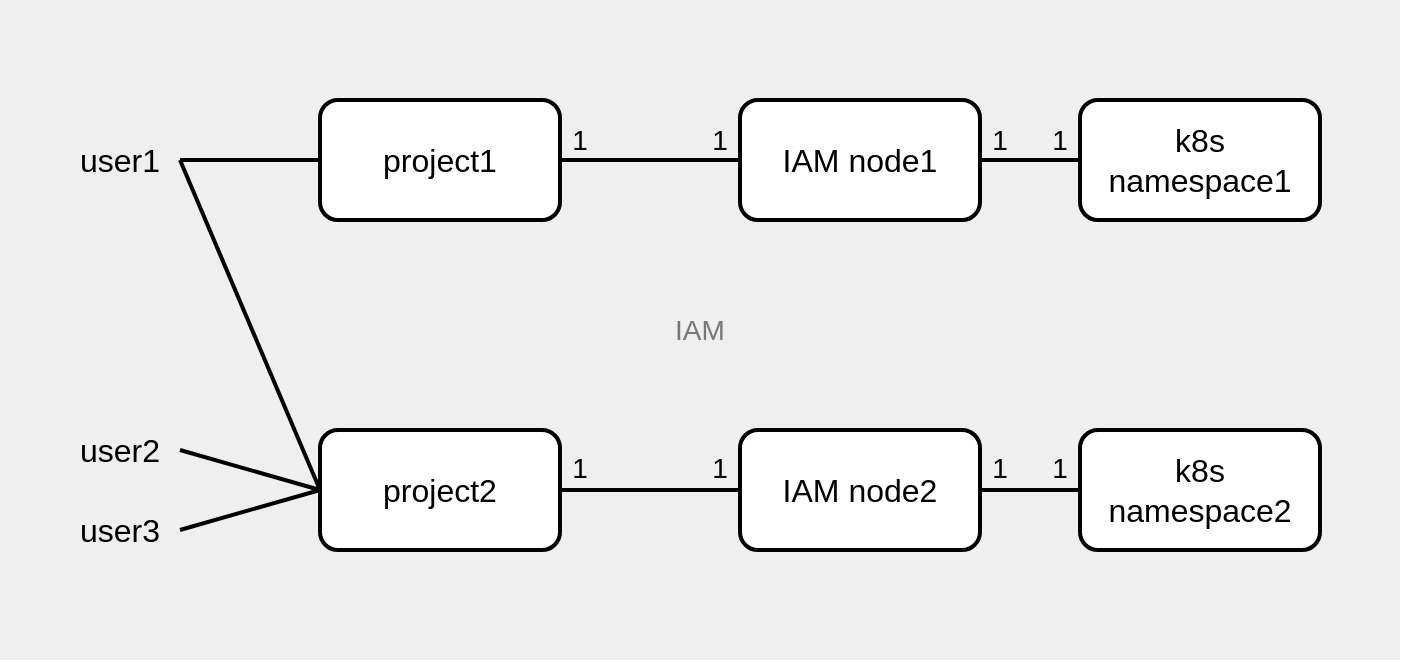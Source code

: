 <mxfile version="16.5.1" type="device"><diagram id="AzPtRsoyrg-ZZ3mYgEX7" name="IAM"><mxGraphModel dx="1038" dy="609" grid="1" gridSize="10" guides="1" tooltips="1" connect="1" arrows="1" fold="1" page="1" pageScale="1" pageWidth="827" pageHeight="1169" math="0" shadow="0"><root><mxCell id="0"/><mxCell id="1" parent="0"/><mxCell id="XMibNnSNF8_Ad_WBU2p6-11" value="IAM" style="rounded=0;whiteSpace=wrap;html=1;strokeWidth=2;dashed=1;fillColor=#EFEFEF;fontSize=14;fontColor=#777;strokeColor=none;" parent="1" vertex="1"><mxGeometry x="10" y="80" width="700" height="330" as="geometry"/></mxCell><mxCell id="XMibNnSNF8_Ad_WBU2p6-10" value="" style="edgeStyle=orthogonalEdgeStyle;rounded=0;orthogonalLoop=1;jettySize=auto;html=1;endArrow=none;endFill=0;strokeWidth=2;" parent="1" source="su--v2bOOIzbP4c0OmZg-1" target="su--v2bOOIzbP4c0OmZg-4" edge="1"><mxGeometry relative="1" as="geometry"/></mxCell><mxCell id="su--v2bOOIzbP4c0OmZg-1" value="user1" style="text;html=1;strokeColor=none;fillColor=none;align=center;verticalAlign=middle;whiteSpace=wrap;rounded=0;fontSize=16;" parent="1" vertex="1"><mxGeometry x="40" y="145" width="60" height="30" as="geometry"/></mxCell><mxCell id="su--v2bOOIzbP4c0OmZg-2" value="user2" style="text;html=1;strokeColor=none;fillColor=none;align=center;verticalAlign=middle;whiteSpace=wrap;rounded=0;fontSize=16;" parent="1" vertex="1"><mxGeometry x="40" y="290" width="60" height="30" as="geometry"/></mxCell><mxCell id="su--v2bOOIzbP4c0OmZg-3" value="user3" style="text;html=1;strokeColor=none;fillColor=none;align=center;verticalAlign=middle;whiteSpace=wrap;rounded=0;fontSize=16;" parent="1" vertex="1"><mxGeometry x="40" y="330" width="60" height="30" as="geometry"/></mxCell><mxCell id="XMibNnSNF8_Ad_WBU2p6-2" value="" style="edgeStyle=orthogonalEdgeStyle;rounded=0;orthogonalLoop=1;jettySize=auto;html=1;strokeWidth=2;endArrow=none;endFill=0;" parent="1" source="su--v2bOOIzbP4c0OmZg-4" target="XMibNnSNF8_Ad_WBU2p6-1" edge="1"><mxGeometry relative="1" as="geometry"/></mxCell><mxCell id="su--v2bOOIzbP4c0OmZg-4" value="project1" style="rounded=1;whiteSpace=wrap;html=1;fontSize=16;strokeWidth=2;" parent="1" vertex="1"><mxGeometry x="170" y="130" width="120" height="60" as="geometry"/></mxCell><mxCell id="XMibNnSNF8_Ad_WBU2p6-4" value="" style="edgeStyle=orthogonalEdgeStyle;rounded=0;orthogonalLoop=1;jettySize=auto;html=1;endArrow=none;endFill=0;strokeWidth=2;" parent="1" source="su--v2bOOIzbP4c0OmZg-5" target="XMibNnSNF8_Ad_WBU2p6-3" edge="1"><mxGeometry relative="1" as="geometry"/></mxCell><mxCell id="su--v2bOOIzbP4c0OmZg-5" value="project2" style="rounded=1;whiteSpace=wrap;html=1;fontSize=16;strokeWidth=2;" parent="1" vertex="1"><mxGeometry x="170" y="295" width="120" height="60" as="geometry"/></mxCell><mxCell id="su--v2bOOIzbP4c0OmZg-6" value="k8s &lt;br&gt;namespace1" style="rounded=1;whiteSpace=wrap;html=1;fontSize=16;strokeWidth=2;" parent="1" vertex="1"><mxGeometry x="550" y="130" width="120" height="60" as="geometry"/></mxCell><mxCell id="su--v2bOOIzbP4c0OmZg-7" value="k8s &lt;br&gt;namespace2" style="rounded=1;whiteSpace=wrap;html=1;fontSize=16;strokeWidth=2;" parent="1" vertex="1"><mxGeometry x="550" y="295" width="120" height="60" as="geometry"/></mxCell><mxCell id="su--v2bOOIzbP4c0OmZg-8" value="" style="endArrow=none;html=1;rounded=0;fontSize=16;exitX=1;exitY=0.5;exitDx=0;exitDy=0;entryX=0;entryY=0.5;entryDx=0;entryDy=0;strokeWidth=2;" parent="1" source="su--v2bOOIzbP4c0OmZg-1" target="su--v2bOOIzbP4c0OmZg-5" edge="1"><mxGeometry width="50" height="50" relative="1" as="geometry"><mxPoint x="10" y="135" as="sourcePoint"/><mxPoint x="60" y="85" as="targetPoint"/></mxGeometry></mxCell><mxCell id="su--v2bOOIzbP4c0OmZg-9" value="" style="endArrow=none;html=1;rounded=0;fontSize=16;exitX=1;exitY=0.5;exitDx=0;exitDy=0;entryX=0;entryY=0.5;entryDx=0;entryDy=0;strokeWidth=2;" parent="1" source="su--v2bOOIzbP4c0OmZg-2" target="su--v2bOOIzbP4c0OmZg-5" edge="1"><mxGeometry width="50" height="50" relative="1" as="geometry"><mxPoint x="110" y="215" as="sourcePoint"/><mxPoint x="210" y="215" as="targetPoint"/></mxGeometry></mxCell><mxCell id="su--v2bOOIzbP4c0OmZg-10" value="" style="endArrow=none;html=1;rounded=0;fontSize=16;exitX=1;exitY=0.5;exitDx=0;exitDy=0;entryX=0;entryY=0.5;entryDx=0;entryDy=0;strokeWidth=2;" parent="1" source="su--v2bOOIzbP4c0OmZg-3" target="su--v2bOOIzbP4c0OmZg-5" edge="1"><mxGeometry width="50" height="50" relative="1" as="geometry"><mxPoint x="110" y="315" as="sourcePoint"/><mxPoint x="210" y="335" as="targetPoint"/></mxGeometry></mxCell><mxCell id="XMibNnSNF8_Ad_WBU2p6-5" value="" style="edgeStyle=orthogonalEdgeStyle;rounded=0;orthogonalLoop=1;jettySize=auto;html=1;endArrow=none;endFill=0;strokeWidth=2;" parent="1" source="XMibNnSNF8_Ad_WBU2p6-1" target="su--v2bOOIzbP4c0OmZg-6" edge="1"><mxGeometry relative="1" as="geometry"/></mxCell><mxCell id="XMibNnSNF8_Ad_WBU2p6-1" value="IAM node1" style="rounded=1;whiteSpace=wrap;html=1;fontSize=16;strokeWidth=2;" parent="1" vertex="1"><mxGeometry x="380" y="130" width="120" height="60" as="geometry"/></mxCell><mxCell id="XMibNnSNF8_Ad_WBU2p6-6" value="" style="edgeStyle=orthogonalEdgeStyle;rounded=0;orthogonalLoop=1;jettySize=auto;html=1;endArrow=none;endFill=0;strokeWidth=2;" parent="1" source="XMibNnSNF8_Ad_WBU2p6-3" target="su--v2bOOIzbP4c0OmZg-7" edge="1"><mxGeometry relative="1" as="geometry"/></mxCell><mxCell id="XMibNnSNF8_Ad_WBU2p6-3" value="IAM node2" style="rounded=1;whiteSpace=wrap;html=1;fontSize=16;strokeWidth=2;" parent="1" vertex="1"><mxGeometry x="380" y="295" width="120" height="60" as="geometry"/></mxCell><mxCell id="bcCr3YAZ8_JT7e44wXIb-1" value="1" style="text;html=1;strokeColor=none;fillColor=none;align=center;verticalAlign=middle;whiteSpace=wrap;rounded=0;fontColor=#000000;fontSize=14;" vertex="1" parent="1"><mxGeometry x="530" y="304" width="20" height="20" as="geometry"/></mxCell><mxCell id="bcCr3YAZ8_JT7e44wXIb-2" value="1" style="text;html=1;strokeColor=none;fillColor=none;align=center;verticalAlign=middle;whiteSpace=wrap;rounded=0;fontColor=#000000;fontSize=14;" vertex="1" parent="1"><mxGeometry x="290" y="304" width="20" height="20" as="geometry"/></mxCell><mxCell id="bcCr3YAZ8_JT7e44wXIb-3" value="1" style="text;html=1;strokeColor=none;fillColor=none;align=center;verticalAlign=middle;whiteSpace=wrap;rounded=0;fontColor=#000000;fontSize=14;" vertex="1" parent="1"><mxGeometry x="530" y="140" width="20" height="20" as="geometry"/></mxCell><mxCell id="bcCr3YAZ8_JT7e44wXIb-4" value="1" style="text;html=1;strokeColor=none;fillColor=none;align=center;verticalAlign=middle;whiteSpace=wrap;rounded=0;fontColor=#000000;fontSize=14;" vertex="1" parent="1"><mxGeometry x="500" y="140" width="20" height="20" as="geometry"/></mxCell><mxCell id="bcCr3YAZ8_JT7e44wXIb-5" value="1" style="text;html=1;strokeColor=none;fillColor=none;align=center;verticalAlign=middle;whiteSpace=wrap;rounded=0;fontColor=#000000;fontSize=14;" vertex="1" parent="1"><mxGeometry x="360" y="140" width="20" height="20" as="geometry"/></mxCell><mxCell id="bcCr3YAZ8_JT7e44wXIb-6" value="1" style="text;html=1;strokeColor=none;fillColor=none;align=center;verticalAlign=middle;whiteSpace=wrap;rounded=0;fontColor=#000000;fontSize=14;" vertex="1" parent="1"><mxGeometry x="290" y="140" width="20" height="20" as="geometry"/></mxCell><mxCell id="bcCr3YAZ8_JT7e44wXIb-8" value="1" style="text;html=1;strokeColor=none;fillColor=none;align=center;verticalAlign=middle;whiteSpace=wrap;rounded=0;fontColor=#000000;fontSize=14;" vertex="1" parent="1"><mxGeometry x="500" y="304" width="20" height="20" as="geometry"/></mxCell><mxCell id="bcCr3YAZ8_JT7e44wXIb-9" value="1" style="text;html=1;strokeColor=none;fillColor=none;align=center;verticalAlign=middle;whiteSpace=wrap;rounded=0;fontColor=#000000;fontSize=14;" vertex="1" parent="1"><mxGeometry x="360" y="304" width="20" height="20" as="geometry"/></mxCell></root></mxGraphModel></diagram></mxfile>